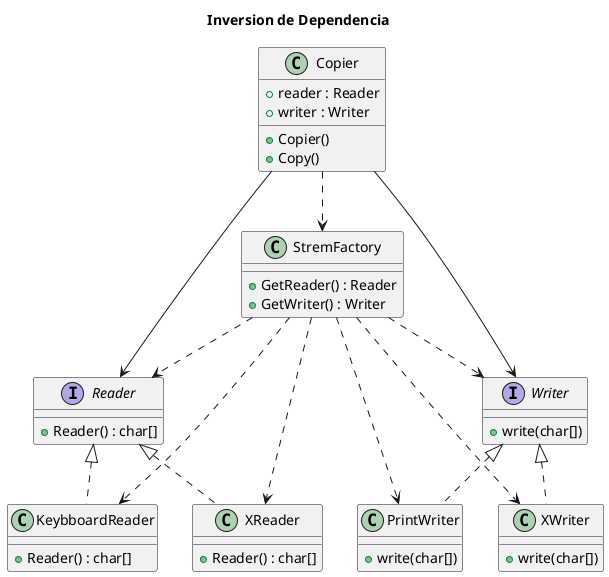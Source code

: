 @startuml DependencyInversion
title Inversion de Dependencia
class Copier{
    +reader : Reader
    +writer : Writer
    +Copier()
    +Copy()
}
Copier --> Writer
Copier --> Reader
Copier ..> StremFactory

interface Writer{
    +write(char[])
}

interface Reader{
    +Reader() : char[]
}

class StremFactory{
    +GetReader() : Reader
    +GetWriter() : Writer
}
StremFactory ..> Reader
StremFactory ..> Writer
StremFactory ..> XWriter
StremFactory ..> PrintWriter
StremFactory ..> XReader
StremFactory ..> KeybboardReader

class XWriter{
    +write(char[])
}
XWriter .up.|> Writer

class PrintWriter{
    +write(char[])
}
PrintWriter .up.|> Writer

class XReader{
    +Reader() : char[]
}
XReader .up.|> Reader

class KeybboardReader{
    +Reader() : char[]
}
KeybboardReader .up.|> Reader
@enduml